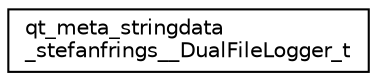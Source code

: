 digraph "Graphical Class Hierarchy"
{
  edge [fontname="Helvetica",fontsize="10",labelfontname="Helvetica",labelfontsize="10"];
  node [fontname="Helvetica",fontsize="10",shape=record];
  rankdir="LR";
  Node0 [label="qt_meta_stringdata\l_stefanfrings__DualFileLogger_t",height=0.2,width=0.4,color="black", fillcolor="white", style="filled",URL="$structqt__meta__stringdata__stefanfrings_____dual_file_logger__t.html"];
}
